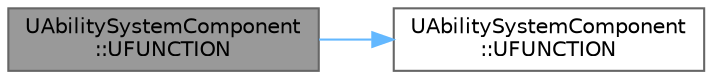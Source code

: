 digraph "UAbilitySystemComponent::UFUNCTION"
{
 // INTERACTIVE_SVG=YES
 // LATEX_PDF_SIZE
  bgcolor="transparent";
  edge [fontname=Helvetica,fontsize=10,labelfontname=Helvetica,labelfontsize=10];
  node [fontname=Helvetica,fontsize=10,shape=box,height=0.2,width=0.4];
  rankdir="LR";
  Node1 [id="Node000001",label="UAbilitySystemComponent\l::UFUNCTION",height=0.2,width=0.4,color="gray40", fillcolor="grey60", style="filled", fontcolor="black",tooltip="Get an outgoing GameplayEffectSpec that is ready to be applied to other things."];
  Node1 -> Node2 [id="edge1_Node000001_Node000002",color="steelblue1",style="solid",tooltip=" "];
  Node2 [id="Node000002",label="UAbilitySystemComponent\l::UFUNCTION",height=0.2,width=0.4,color="grey40", fillcolor="white", style="filled",URL="$d4/d2d/classUAbilitySystemComponent.html#a859959b712df304a664db757f2c6c8f4",tooltip=" "];
}
